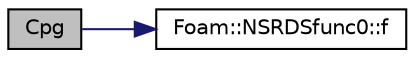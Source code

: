 digraph "Cpg"
{
  bgcolor="transparent";
  edge [fontname="Helvetica",fontsize="10",labelfontname="Helvetica",labelfontsize="10"];
  node [fontname="Helvetica",fontsize="10",shape=record];
  rankdir="LR";
  Node78 [label="Cpg",height=0.2,width=0.4,color="black", fillcolor="grey75", style="filled", fontcolor="black"];
  Node78 -> Node79 [color="midnightblue",fontsize="10",style="solid",fontname="Helvetica"];
  Node79 [label="Foam::NSRDSfunc0::f",height=0.2,width=0.4,color="black",URL="$a31769.html#a44a3c8c9472a1fd8054ed8f5fd36e77a",tooltip="Evaluate the function and return the result. "];
}
